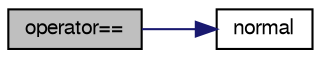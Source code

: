 digraph "operator=="
{
  bgcolor="transparent";
  edge [fontname="FreeSans",fontsize="10",labelfontname="FreeSans",labelfontsize="10"];
  node [fontname="FreeSans",fontsize="10",shape=record];
  rankdir="LR";
  Node85 [label="operator==",height=0.2,width=0.4,color="black", fillcolor="grey75", style="filled", fontcolor="black"];
  Node85 -> Node86 [color="midnightblue",fontsize="10",style="solid",fontname="FreeSans"];
  Node86 [label="normal",height=0.2,width=0.4,color="black",URL="$a21534.html#a7561a676d5a3fa90384c444758baac4c"];
}
